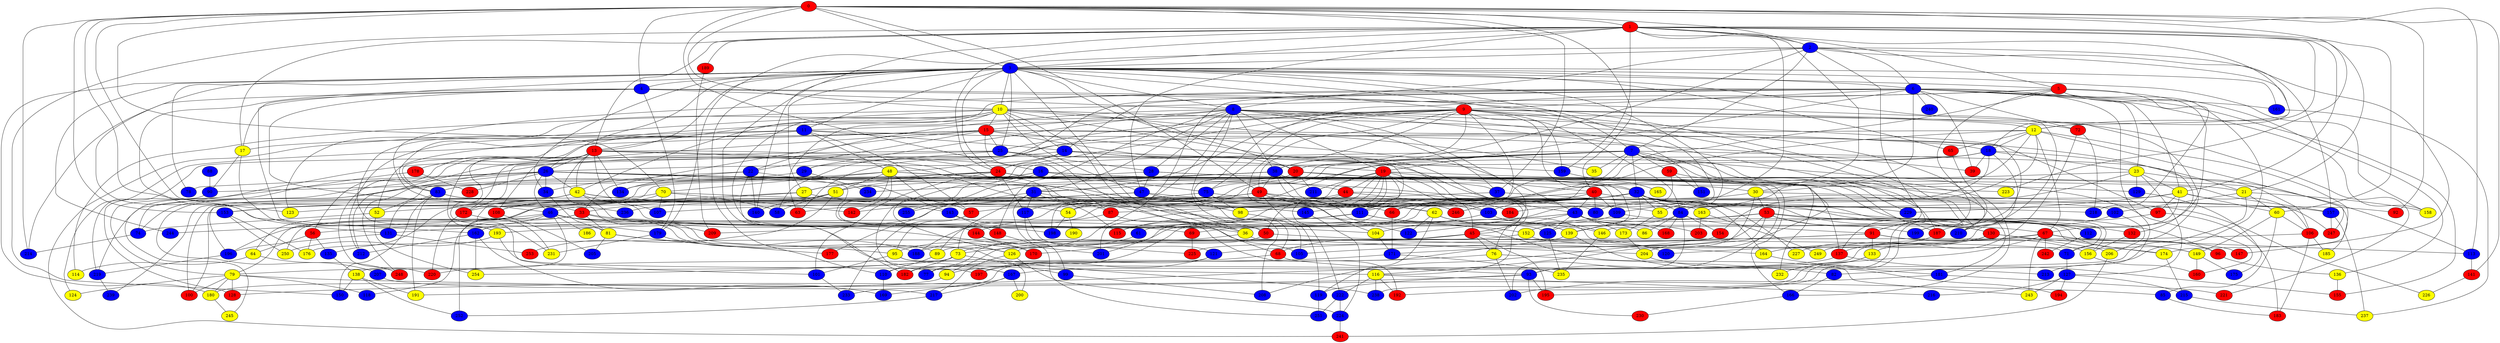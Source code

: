 graph {
0 [style = filled fillcolor = red];
1 [style = filled fillcolor = red];
2 [style = filled fillcolor = blue];
3 [style = filled fillcolor = blue];
4 [style = filled fillcolor = blue];
5 [style = filled fillcolor = red];
6 [style = filled fillcolor = blue];
7 [style = filled fillcolor = blue];
8 [style = filled fillcolor = blue];
9 [style = filled fillcolor = red];
10 [style = filled fillcolor = yellow];
11 [style = filled fillcolor = blue];
12 [style = filled fillcolor = yellow];
13 [style = filled fillcolor = red];
14 [style = filled fillcolor = blue];
15 [style = filled fillcolor = red];
16 [style = filled fillcolor = blue];
17 [style = filled fillcolor = yellow];
18 [style = filled fillcolor = blue];
19 [style = filled fillcolor = red];
20 [style = filled fillcolor = red];
21 [style = filled fillcolor = yellow];
22 [style = filled fillcolor = blue];
23 [style = filled fillcolor = yellow];
24 [style = filled fillcolor = red];
25 [style = filled fillcolor = blue];
26 [style = filled fillcolor = blue];
27 [style = filled fillcolor = yellow];
28 [style = filled fillcolor = blue];
29 [style = filled fillcolor = blue];
30 [style = filled fillcolor = yellow];
31 [style = filled fillcolor = blue];
32 [style = filled fillcolor = blue];
33 [style = filled fillcolor = red];
34 [style = filled fillcolor = blue];
35 [style = filled fillcolor = yellow];
36 [style = filled fillcolor = yellow];
37 [style = filled fillcolor = blue];
38 [style = filled fillcolor = blue];
39 [style = filled fillcolor = red];
40 [style = filled fillcolor = red];
41 [style = filled fillcolor = yellow];
42 [style = filled fillcolor = yellow];
43 [style = filled fillcolor = blue];
44 [style = filled fillcolor = red];
45 [style = filled fillcolor = red];
46 [style = filled fillcolor = blue];
47 [style = filled fillcolor = blue];
48 [style = filled fillcolor = yellow];
49 [style = filled fillcolor = red];
50 [style = filled fillcolor = red];
51 [style = filled fillcolor = yellow];
52 [style = filled fillcolor = yellow];
53 [style = filled fillcolor = red];
54 [style = filled fillcolor = yellow];
55 [style = filled fillcolor = yellow];
56 [style = filled fillcolor = red];
57 [style = filled fillcolor = red];
58 [style = filled fillcolor = blue];
59 [style = filled fillcolor = red];
60 [style = filled fillcolor = yellow];
61 [style = filled fillcolor = blue];
62 [style = filled fillcolor = yellow];
63 [style = filled fillcolor = red];
64 [style = filled fillcolor = yellow];
65 [style = filled fillcolor = red];
66 [style = filled fillcolor = red];
67 [style = filled fillcolor = red];
68 [style = filled fillcolor = red];
69 [style = filled fillcolor = red];
70 [style = filled fillcolor = yellow];
71 [style = filled fillcolor = blue];
72 [style = filled fillcolor = red];
73 [style = filled fillcolor = yellow];
74 [style = filled fillcolor = blue];
75 [style = filled fillcolor = blue];
76 [style = filled fillcolor = yellow];
77 [style = filled fillcolor = blue];
78 [style = filled fillcolor = blue];
79 [style = filled fillcolor = yellow];
80 [style = filled fillcolor = blue];
81 [style = filled fillcolor = yellow];
82 [style = filled fillcolor = blue];
83 [style = filled fillcolor = blue];
84 [style = filled fillcolor = blue];
85 [style = filled fillcolor = blue];
86 [style = filled fillcolor = yellow];
87 [style = filled fillcolor = red];
88 [style = filled fillcolor = blue];
89 [style = filled fillcolor = yellow];
90 [style = filled fillcolor = blue];
91 [style = filled fillcolor = red];
92 [style = filled fillcolor = red];
93 [style = filled fillcolor = blue];
94 [style = filled fillcolor = yellow];
95 [style = filled fillcolor = yellow];
96 [style = filled fillcolor = red];
97 [style = filled fillcolor = red];
98 [style = filled fillcolor = yellow];
99 [style = filled fillcolor = blue];
100 [style = filled fillcolor = red];
101 [style = filled fillcolor = blue];
102 [style = filled fillcolor = blue];
103 [style = filled fillcolor = blue];
104 [style = filled fillcolor = yellow];
105 [style = filled fillcolor = blue];
106 [style = filled fillcolor = red];
107 [style = filled fillcolor = blue];
108 [style = filled fillcolor = red];
109 [style = filled fillcolor = blue];
110 [style = filled fillcolor = blue];
111 [style = filled fillcolor = blue];
112 [style = filled fillcolor = blue];
113 [style = filled fillcolor = blue];
114 [style = filled fillcolor = yellow];
115 [style = filled fillcolor = red];
116 [style = filled fillcolor = yellow];
117 [style = filled fillcolor = blue];
118 [style = filled fillcolor = blue];
119 [style = filled fillcolor = blue];
120 [style = filled fillcolor = blue];
121 [style = filled fillcolor = blue];
122 [style = filled fillcolor = blue];
123 [style = filled fillcolor = yellow];
124 [style = filled fillcolor = yellow];
125 [style = filled fillcolor = blue];
126 [style = filled fillcolor = yellow];
127 [style = filled fillcolor = blue];
128 [style = filled fillcolor = red];
129 [style = filled fillcolor = blue];
130 [style = filled fillcolor = red];
131 [style = filled fillcolor = blue];
132 [style = filled fillcolor = red];
133 [style = filled fillcolor = yellow];
134 [style = filled fillcolor = blue];
135 [style = filled fillcolor = blue];
136 [style = filled fillcolor = yellow];
137 [style = filled fillcolor = red];
138 [style = filled fillcolor = yellow];
139 [style = filled fillcolor = yellow];
140 [style = filled fillcolor = blue];
141 [style = filled fillcolor = red];
142 [style = filled fillcolor = red];
143 [style = filled fillcolor = blue];
144 [style = filled fillcolor = red];
145 [style = filled fillcolor = blue];
146 [style = filled fillcolor = yellow];
147 [style = filled fillcolor = red];
148 [style = filled fillcolor = red];
149 [style = filled fillcolor = yellow];
150 [style = filled fillcolor = blue];
151 [style = filled fillcolor = blue];
152 [style = filled fillcolor = yellow];
153 [style = filled fillcolor = blue];
154 [style = filled fillcolor = red];
155 [style = filled fillcolor = red];
156 [style = filled fillcolor = yellow];
157 [style = filled fillcolor = blue];
158 [style = filled fillcolor = yellow];
159 [style = filled fillcolor = blue];
160 [style = filled fillcolor = red];
161 [style = filled fillcolor = blue];
162 [style = filled fillcolor = blue];
163 [style = filled fillcolor = yellow];
164 [style = filled fillcolor = yellow];
165 [style = filled fillcolor = yellow];
166 [style = filled fillcolor = blue];
167 [style = filled fillcolor = blue];
168 [style = filled fillcolor = red];
169 [style = filled fillcolor = blue];
170 [style = filled fillcolor = red];
171 [style = filled fillcolor = blue];
172 [style = filled fillcolor = red];
173 [style = filled fillcolor = yellow];
174 [style = filled fillcolor = yellow];
175 [style = filled fillcolor = blue];
176 [style = filled fillcolor = yellow];
177 [style = filled fillcolor = red];
178 [style = filled fillcolor = red];
179 [style = filled fillcolor = blue];
180 [style = filled fillcolor = yellow];
181 [style = filled fillcolor = blue];
182 [style = filled fillcolor = red];
183 [style = filled fillcolor = red];
184 [style = filled fillcolor = red];
185 [style = filled fillcolor = yellow];
186 [style = filled fillcolor = yellow];
187 [style = filled fillcolor = red];
188 [style = filled fillcolor = blue];
189 [style = filled fillcolor = red];
190 [style = filled fillcolor = yellow];
191 [style = filled fillcolor = yellow];
192 [style = filled fillcolor = red];
193 [style = filled fillcolor = yellow];
194 [style = filled fillcolor = red];
195 [style = filled fillcolor = red];
196 [style = filled fillcolor = blue];
197 [style = filled fillcolor = red];
198 [style = filled fillcolor = blue];
199 [style = filled fillcolor = blue];
200 [style = filled fillcolor = yellow];
201 [style = filled fillcolor = blue];
202 [style = filled fillcolor = blue];
203 [style = filled fillcolor = red];
204 [style = filled fillcolor = yellow];
205 [style = filled fillcolor = blue];
206 [style = filled fillcolor = yellow];
207 [style = filled fillcolor = blue];
208 [style = filled fillcolor = blue];
209 [style = filled fillcolor = red];
210 [style = filled fillcolor = blue];
211 [style = filled fillcolor = blue];
212 [style = filled fillcolor = blue];
213 [style = filled fillcolor = blue];
214 [style = filled fillcolor = blue];
215 [style = filled fillcolor = blue];
216 [style = filled fillcolor = blue];
217 [style = filled fillcolor = blue];
218 [style = filled fillcolor = blue];
219 [style = filled fillcolor = blue];
220 [style = filled fillcolor = red];
221 [style = filled fillcolor = red];
222 [style = filled fillcolor = blue];
223 [style = filled fillcolor = yellow];
224 [style = filled fillcolor = blue];
225 [style = filled fillcolor = red];
226 [style = filled fillcolor = yellow];
227 [style = filled fillcolor = yellow];
228 [style = filled fillcolor = red];
229 [style = filled fillcolor = blue];
230 [style = filled fillcolor = red];
231 [style = filled fillcolor = yellow];
232 [style = filled fillcolor = yellow];
233 [style = filled fillcolor = blue];
234 [style = filled fillcolor = blue];
235 [style = filled fillcolor = yellow];
236 [style = filled fillcolor = blue];
237 [style = filled fillcolor = yellow];
238 [style = filled fillcolor = blue];
239 [style = filled fillcolor = blue];
240 [style = filled fillcolor = blue];
241 [style = filled fillcolor = red];
242 [style = filled fillcolor = red];
243 [style = filled fillcolor = yellow];
244 [style = filled fillcolor = blue];
245 [style = filled fillcolor = yellow];
246 [style = filled fillcolor = red];
247 [style = filled fillcolor = red];
248 [style = filled fillcolor = red];
249 [style = filled fillcolor = yellow];
250 [style = filled fillcolor = yellow];
251 [style = filled fillcolor = blue];
252 [style = filled fillcolor = blue];
253 [style = filled fillcolor = red];
254 [style = filled fillcolor = yellow];
255 [style = filled fillcolor = blue];
0 -- 4;
0 -- 3;
0 -- 2;
0 -- 1;
0 -- 10;
0 -- 16;
0 -- 33;
0 -- 37;
0 -- 40;
0 -- 49;
0 -- 70;
0 -- 92;
0 -- 113;
0 -- 123;
0 -- 141;
0 -- 153;
0 -- 214;
0 -- 223;
1 -- 2;
1 -- 3;
1 -- 5;
1 -- 12;
1 -- 13;
1 -- 17;
1 -- 18;
1 -- 21;
1 -- 24;
1 -- 30;
1 -- 41;
1 -- 47;
1 -- 60;
1 -- 109;
1 -- 140;
1 -- 150;
1 -- 159;
1 -- 189;
2 -- 3;
2 -- 6;
2 -- 7;
2 -- 8;
2 -- 12;
2 -- 38;
2 -- 146;
2 -- 147;
2 -- 157;
2 -- 179;
3 -- 4;
3 -- 5;
3 -- 6;
3 -- 7;
3 -- 8;
3 -- 9;
3 -- 10;
3 -- 11;
3 -- 13;
3 -- 20;
3 -- 24;
3 -- 25;
3 -- 26;
3 -- 27;
3 -- 34;
3 -- 36;
3 -- 65;
3 -- 78;
3 -- 80;
3 -- 84;
3 -- 110;
3 -- 158;
3 -- 161;
3 -- 162;
3 -- 167;
3 -- 180;
3 -- 193;
3 -- 199;
3 -- 244;
4 -- 8;
4 -- 17;
4 -- 71;
4 -- 91;
4 -- 131;
4 -- 179;
4 -- 214;
4 -- 236;
5 -- 10;
5 -- 67;
5 -- 68;
5 -- 82;
5 -- 111;
5 -- 136;
5 -- 192;
5 -- 218;
6 -- 9;
6 -- 14;
6 -- 19;
6 -- 23;
6 -- 30;
6 -- 39;
6 -- 41;
6 -- 42;
6 -- 46;
6 -- 48;
6 -- 72;
6 -- 95;
6 -- 155;
6 -- 158;
6 -- 161;
6 -- 213;
6 -- 240;
7 -- 20;
7 -- 32;
7 -- 35;
7 -- 54;
7 -- 59;
7 -- 75;
7 -- 87;
7 -- 117;
7 -- 126;
7 -- 160;
7 -- 166;
7 -- 181;
7 -- 185;
7 -- 187;
7 -- 229;
8 -- 15;
8 -- 19;
8 -- 22;
8 -- 28;
8 -- 29;
8 -- 31;
8 -- 37;
8 -- 38;
8 -- 45;
8 -- 137;
8 -- 148;
8 -- 151;
8 -- 198;
8 -- 199;
8 -- 208;
8 -- 221;
9 -- 11;
9 -- 12;
9 -- 25;
9 -- 31;
9 -- 32;
9 -- 38;
9 -- 49;
9 -- 58;
9 -- 72;
9 -- 75;
9 -- 83;
9 -- 84;
9 -- 91;
9 -- 104;
9 -- 159;
9 -- 167;
9 -- 210;
9 -- 246;
10 -- 13;
10 -- 14;
10 -- 15;
10 -- 18;
10 -- 35;
10 -- 36;
10 -- 43;
10 -- 47;
10 -- 63;
10 -- 114;
10 -- 116;
10 -- 123;
10 -- 170;
10 -- 231;
11 -- 14;
11 -- 48;
11 -- 52;
11 -- 57;
11 -- 83;
11 -- 132;
11 -- 178;
11 -- 212;
12 -- 18;
12 -- 55;
12 -- 65;
12 -- 66;
12 -- 67;
12 -- 108;
12 -- 122;
12 -- 174;
12 -- 247;
13 -- 26;
13 -- 42;
13 -- 50;
13 -- 56;
13 -- 79;
13 -- 81;
13 -- 101;
13 -- 105;
13 -- 107;
13 -- 115;
13 -- 126;
13 -- 134;
13 -- 220;
14 -- 19;
14 -- 20;
14 -- 24;
14 -- 63;
14 -- 159;
14 -- 248;
15 -- 17;
15 -- 22;
15 -- 25;
15 -- 33;
15 -- 39;
15 -- 76;
15 -- 87;
15 -- 97;
15 -- 124;
15 -- 145;
15 -- 172;
15 -- 241;
16 -- 21;
16 -- 27;
16 -- 75;
16 -- 113;
16 -- 134;
16 -- 255;
17 -- 90;
17 -- 193;
18 -- 21;
18 -- 23;
18 -- 26;
18 -- 39;
18 -- 89;
18 -- 163;
18 -- 210;
18 -- 219;
19 -- 40;
19 -- 44;
19 -- 45;
19 -- 50;
19 -- 54;
19 -- 103;
19 -- 111;
19 -- 115;
19 -- 201;
19 -- 211;
19 -- 222;
19 -- 223;
20 -- 31;
20 -- 37;
20 -- 177;
20 -- 204;
20 -- 211;
21 -- 60;
21 -- 93;
21 -- 102;
21 -- 158;
22 -- 34;
22 -- 134;
22 -- 140;
22 -- 144;
22 -- 182;
23 -- 41;
23 -- 98;
23 -- 106;
23 -- 127;
23 -- 129;
23 -- 154;
24 -- 27;
24 -- 44;
24 -- 51;
24 -- 52;
24 -- 101;
24 -- 117;
24 -- 137;
24 -- 156;
24 -- 166;
25 -- 28;
25 -- 29;
25 -- 43;
25 -- 68;
25 -- 172;
25 -- 212;
26 -- 30;
26 -- 34;
26 -- 42;
26 -- 46;
26 -- 62;
26 -- 74;
26 -- 78;
26 -- 122;
26 -- 143;
26 -- 157;
26 -- 207;
26 -- 219;
26 -- 228;
27 -- 33;
27 -- 46;
27 -- 54;
28 -- 32;
28 -- 47;
28 -- 51;
28 -- 109;
29 -- 83;
29 -- 234;
30 -- 53;
30 -- 64;
30 -- 116;
30 -- 247;
31 -- 73;
31 -- 87;
31 -- 99;
31 -- 117;
31 -- 152;
31 -- 255;
32 -- 52;
32 -- 55;
32 -- 57;
32 -- 61;
32 -- 63;
32 -- 66;
32 -- 71;
32 -- 84;
32 -- 92;
32 -- 103;
32 -- 111;
32 -- 112;
32 -- 130;
32 -- 139;
32 -- 164;
32 -- 172;
32 -- 227;
32 -- 229;
33 -- 36;
33 -- 81;
33 -- 196;
33 -- 198;
33 -- 250;
34 -- 81;
36 -- 73;
36 -- 204;
37 -- 142;
37 -- 163;
38 -- 49;
38 -- 62;
38 -- 74;
38 -- 125;
38 -- 129;
38 -- 135;
38 -- 231;
38 -- 232;
38 -- 234;
38 -- 246;
40 -- 43;
40 -- 80;
40 -- 109;
40 -- 153;
40 -- 157;
40 -- 201;
41 -- 60;
41 -- 97;
41 -- 106;
41 -- 120;
41 -- 170;
41 -- 229;
42 -- 58;
42 -- 69;
42 -- 100;
42 -- 104;
42 -- 143;
42 -- 153;
42 -- 239;
43 -- 45;
43 -- 56;
43 -- 125;
43 -- 131;
43 -- 168;
43 -- 173;
43 -- 174;
43 -- 203;
44 -- 103;
44 -- 118;
44 -- 184;
44 -- 188;
45 -- 68;
45 -- 76;
45 -- 89;
45 -- 94;
45 -- 120;
45 -- 195;
46 -- 50;
46 -- 67;
46 -- 79;
46 -- 89;
46 -- 138;
46 -- 162;
46 -- 186;
46 -- 209;
46 -- 238;
46 -- 244;
47 -- 55;
47 -- 98;
47 -- 123;
47 -- 209;
48 -- 51;
48 -- 57;
48 -- 70;
48 -- 80;
48 -- 90;
48 -- 93;
48 -- 142;
48 -- 144;
49 -- 62;
49 -- 66;
49 -- 102;
49 -- 107;
49 -- 119;
49 -- 125;
49 -- 226;
49 -- 236;
49 -- 252;
50 -- 71;
50 -- 77;
51 -- 58;
51 -- 108;
51 -- 140;
51 -- 253;
52 -- 74;
52 -- 254;
53 -- 69;
53 -- 112;
53 -- 130;
53 -- 132;
53 -- 152;
53 -- 171;
53 -- 199;
53 -- 225;
54 -- 190;
54 -- 198;
55 -- 173;
56 -- 64;
56 -- 135;
56 -- 176;
57 -- 95;
57 -- 233;
59 -- 151;
59 -- 184;
59 -- 187;
60 -- 85;
60 -- 106;
60 -- 149;
61 -- 188;
62 -- 86;
62 -- 119;
62 -- 122;
62 -- 164;
64 -- 114;
64 -- 248;
65 -- 195;
66 -- 171;
67 -- 73;
67 -- 96;
67 -- 110;
67 -- 113;
67 -- 191;
67 -- 242;
67 -- 243;
68 -- 77;
68 -- 93;
69 -- 225;
70 -- 107;
70 -- 108;
70 -- 142;
70 -- 145;
70 -- 196;
71 -- 127;
72 -- 133;
72 -- 218;
73 -- 79;
73 -- 99;
73 -- 182;
73 -- 254;
74 -- 214;
75 -- 96;
75 -- 98;
75 -- 100;
76 -- 82;
76 -- 94;
76 -- 202;
79 -- 85;
79 -- 100;
79 -- 118;
79 -- 124;
79 -- 128;
79 -- 180;
81 -- 95;
81 -- 177;
81 -- 205;
82 -- 166;
83 -- 131;
83 -- 150;
83 -- 191;
83 -- 218;
83 -- 246;
84 -- 86;
84 -- 91;
84 -- 139;
84 -- 154;
84 -- 168;
84 -- 202;
85 -- 183;
87 -- 144;
87 -- 192;
88 -- 90;
89 -- 110;
90 -- 128;
91 -- 105;
91 -- 121;
91 -- 133;
91 -- 147;
91 -- 156;
93 -- 119;
93 -- 128;
93 -- 195;
93 -- 230;
94 -- 180;
95 -- 101;
95 -- 116;
95 -- 200;
96 -- 136;
97 -- 183;
97 -- 210;
98 -- 105;
99 -- 208;
101 -- 233;
102 -- 187;
102 -- 206;
103 -- 104;
103 -- 146;
104 -- 171;
106 -- 126;
106 -- 183;
106 -- 185;
108 -- 205;
109 -- 149;
109 -- 197;
110 -- 169;
111 -- 115;
111 -- 139;
111 -- 146;
111 -- 193;
112 -- 242;
113 -- 141;
116 -- 192;
116 -- 216;
116 -- 222;
116 -- 238;
117 -- 121;
117 -- 225;
119 -- 251;
121 -- 197;
121 -- 233;
125 -- 235;
126 -- 217;
126 -- 224;
127 -- 194;
127 -- 215;
127 -- 216;
127 -- 243;
129 -- 175;
130 -- 137;
130 -- 149;
130 -- 164;
130 -- 206;
130 -- 249;
131 -- 196;
131 -- 253;
132 -- 156;
133 -- 232;
133 -- 238;
135 -- 138;
136 -- 155;
137 -- 155;
137 -- 167;
138 -- 150;
138 -- 191;
138 -- 252;
139 -- 182;
139 -- 194;
141 -- 226;
143 -- 148;
143 -- 243;
144 -- 170;
144 -- 201;
145 -- 224;
146 -- 235;
148 -- 251;
149 -- 160;
149 -- 175;
152 -- 174;
152 -- 176;
153 -- 176;
153 -- 250;
154 -- 208;
156 -- 160;
157 -- 237;
157 -- 247;
159 -- 165;
161 -- 237;
162 -- 169;
162 -- 212;
162 -- 254;
163 -- 203;
163 -- 249;
164 -- 181;
166 -- 230;
167 -- 169;
167 -- 200;
167 -- 217;
171 -- 220;
171 -- 235;
172 -- 179;
172 -- 220;
173 -- 204;
174 -- 215;
178 -- 228;
178 -- 245;
179 -- 188;
179 -- 231;
180 -- 245;
181 -- 202;
181 -- 221;
187 -- 227;
189 -- 209;
193 -- 197;
193 -- 250;
196 -- 219;
204 -- 213;
206 -- 241;
207 -- 217;
215 -- 237;
217 -- 252;
219 -- 239;
222 -- 224;
222 -- 251;
224 -- 241;
}
